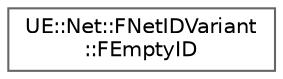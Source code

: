 digraph "Graphical Class Hierarchy"
{
 // INTERACTIVE_SVG=YES
 // LATEX_PDF_SIZE
  bgcolor="transparent";
  edge [fontname=Helvetica,fontsize=10,labelfontname=Helvetica,labelfontsize=10];
  node [fontname=Helvetica,fontsize=10,shape=box,height=0.2,width=0.4];
  rankdir="LR";
  Node0 [id="Node000000",label="UE::Net::FNetIDVariant\l::FEmptyID",height=0.2,width=0.4,color="grey40", fillcolor="white", style="filled",URL="$da/d8f/structUE_1_1Net_1_1FNetIDVariant_1_1FEmptyID.html",tooltip="Placeholder to represent empty/unknown type."];
}

